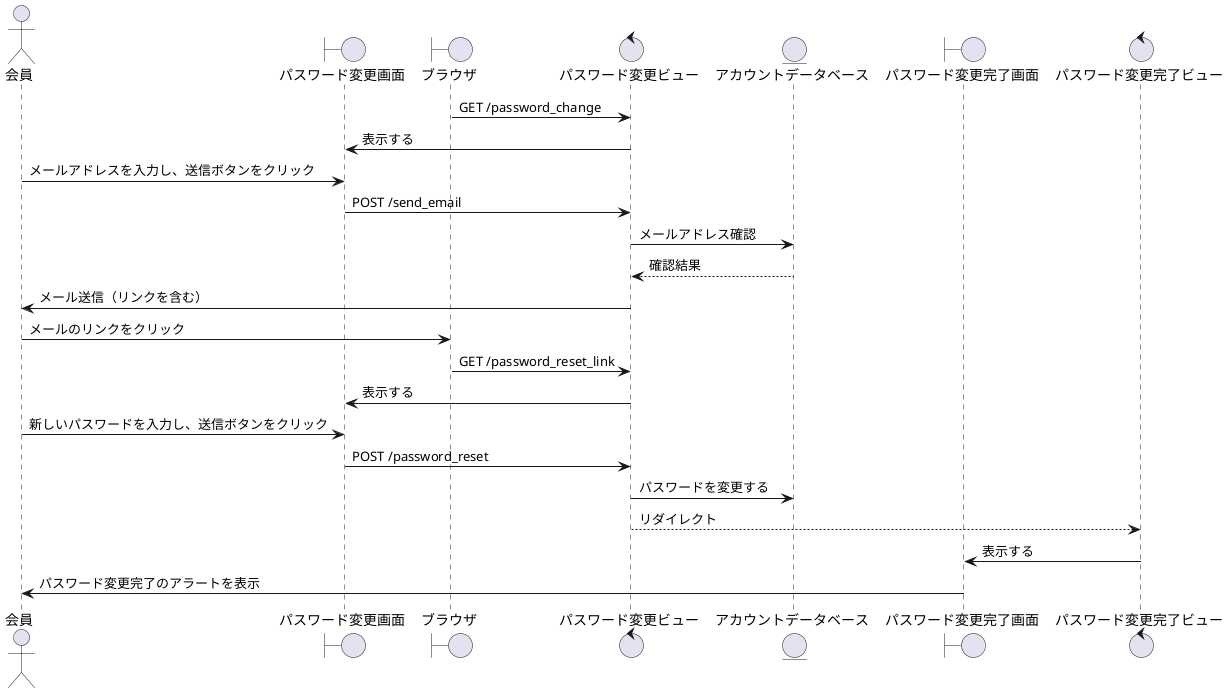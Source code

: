 ' @startuml password_change

' actor "会員" as act
' boundary "パスワード変更画面" as PasswordChangeScreen
' boundary "ブラウザ" as Browser
' control "パスワード変更ビュー" as PasswordChangeView
' entity "アカウントデータベース" as AccountDB
' boundary "パスワード変更完了画面" as PasswordChangeCompleteScreen
' control "パスワード変更完了ビュー" as PasswordChangeCompleteView

' Browser -> PasswordChangeView: GET /password_change
' PasswordChangeView -> PasswordChangeScreen: 表示する

' act -> PasswordChangeScreen: メールアドレスを入力し、送信ボタンをクリック
' PasswordChangeScreen -> PasswordChangeView: POST /send_email
' PasswordChangeView -> AccountDB: メールアドレス確認
' PasswordChangeView <-- AccountDB: 確認結果
' PasswordChangeView -> act: メール送信（リンクを含む）

' act -> Browser: メールのリンクをクリック
' Browser -> PasswordChangeView: GET /password_reset_link
' PasswordChangeView -> PasswordChangeScreen: 表示する

' act -> PasswordChangeScreen: 新しいパスワードを入力し、送信ボタンをクリック
' PasswordChangeScreen -> PasswordChangeView: POST /password_reset
' PasswordChangeView -> AccountDB: パスワードを変更する
' PasswordChangeView --> PasswordChangeCompleteView: リダイレクト
' PasswordChangeCompleteView -> PasswordChangeCompleteScreen: 表示する

' PasswordChangeCompleteScreen -> act: パスワード変更完了のアラートを表示
' @enduml
